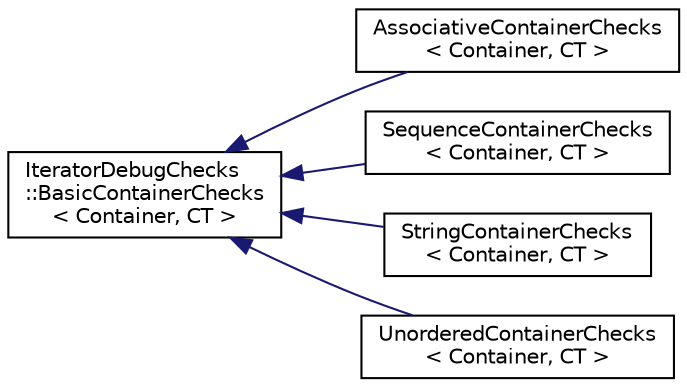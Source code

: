 digraph "Graphical Class Hierarchy"
{
  edge [fontname="Helvetica",fontsize="10",labelfontname="Helvetica",labelfontsize="10"];
  node [fontname="Helvetica",fontsize="10",shape=record];
  rankdir="LR";
  Node0 [label="IteratorDebugChecks\l::BasicContainerChecks\l\< Container, CT \>",height=0.2,width=0.4,color="black", fillcolor="white", style="filled",URL="$struct_iterator_debug_checks_1_1_basic_container_checks.html"];
  Node0 -> Node1 [dir="back",color="midnightblue",fontsize="10",style="solid",fontname="Helvetica"];
  Node1 [label="AssociativeContainerChecks\l\< Container, CT \>",height=0.2,width=0.4,color="black", fillcolor="white", style="filled",URL="$struct_associative_container_checks.html"];
  Node0 -> Node2 [dir="back",color="midnightblue",fontsize="10",style="solid",fontname="Helvetica"];
  Node2 [label="SequenceContainerChecks\l\< Container, CT \>",height=0.2,width=0.4,color="black", fillcolor="white", style="filled",URL="$struct_sequence_container_checks.html"];
  Node0 -> Node3 [dir="back",color="midnightblue",fontsize="10",style="solid",fontname="Helvetica"];
  Node3 [label="StringContainerChecks\l\< Container, CT \>",height=0.2,width=0.4,color="black", fillcolor="white", style="filled",URL="$struct_string_container_checks.html"];
  Node0 -> Node4 [dir="back",color="midnightblue",fontsize="10",style="solid",fontname="Helvetica"];
  Node4 [label="UnorderedContainerChecks\l\< Container, CT \>",height=0.2,width=0.4,color="black", fillcolor="white", style="filled",URL="$struct_unordered_container_checks.html"];
}
